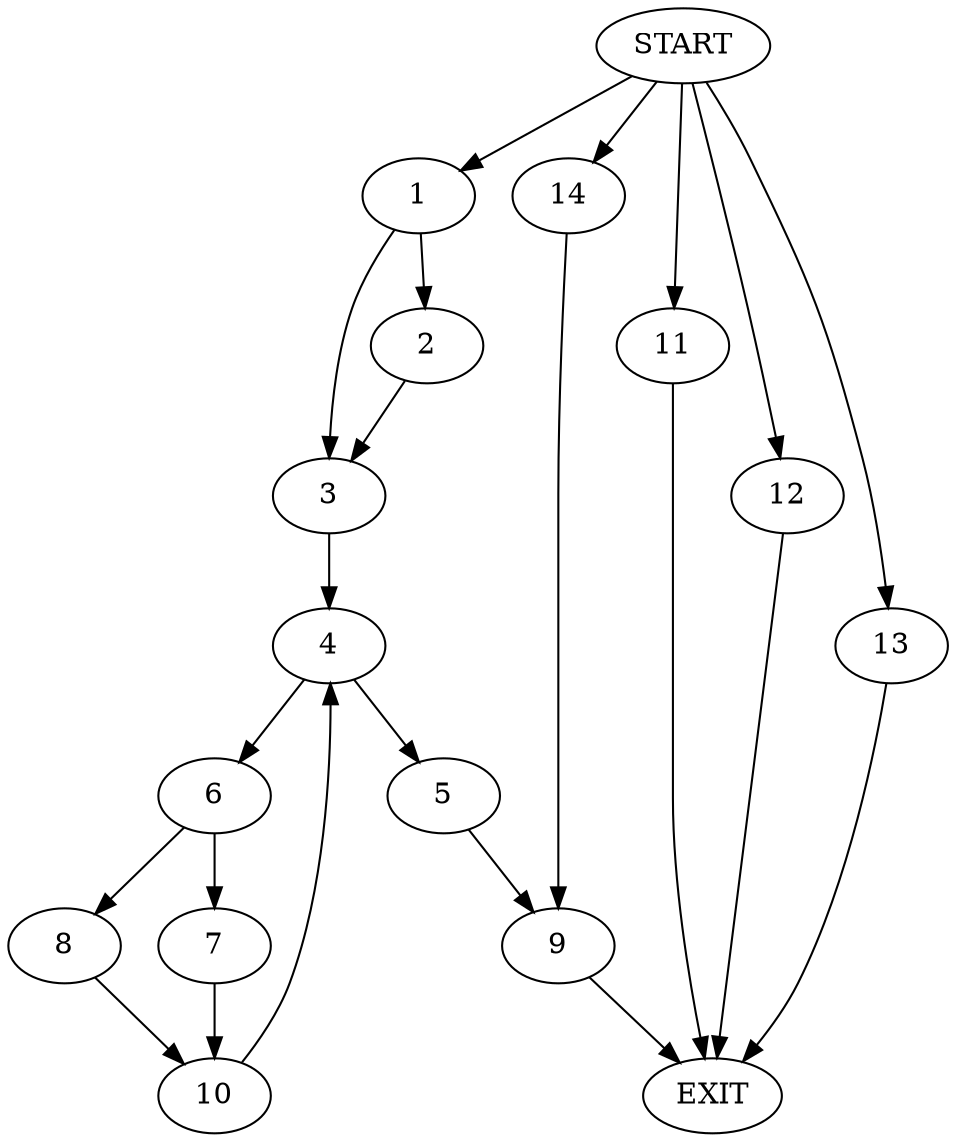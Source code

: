 digraph {
0 [label="START"]
15 [label="EXIT"]
0 -> 1
1 -> 2
1 -> 3
2 -> 3
3 -> 4
4 -> 5
4 -> 6
6 -> 7
6 -> 8
5 -> 9
7 -> 10
8 -> 10
10 -> 4
0 -> 11
11 -> 15
0 -> 12
12 -> 15
0 -> 13
13 -> 15
9 -> 15
0 -> 14
14 -> 9
}
